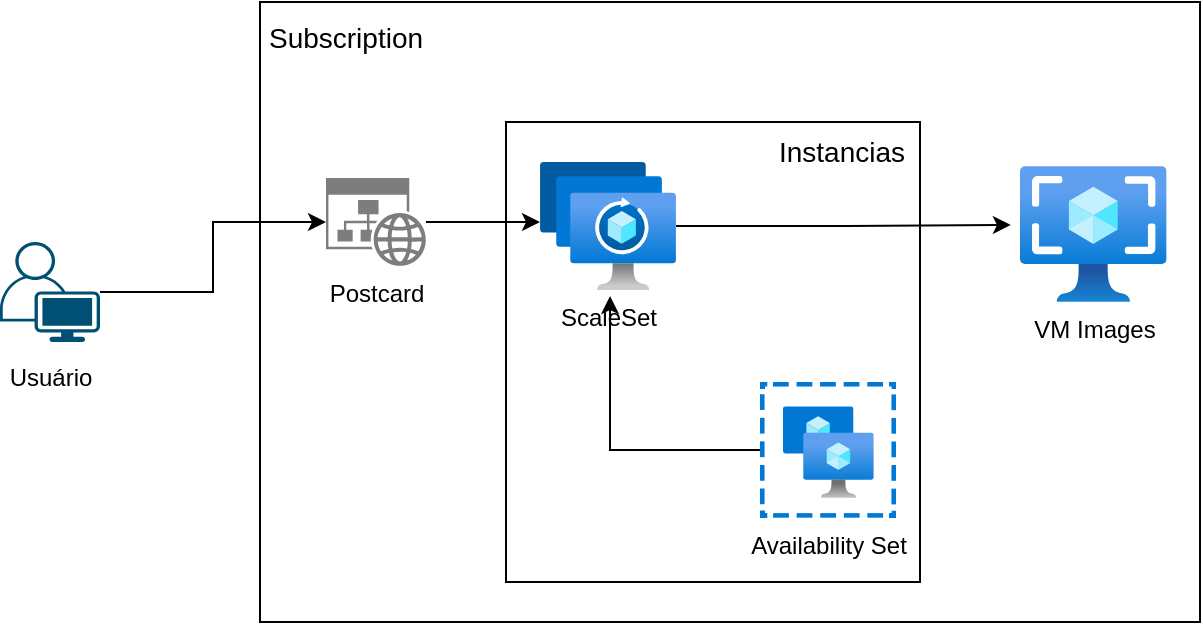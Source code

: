 <mxfile version="20.7.4" type="device"><diagram id="QwKq26RWfQRzRvrnCy8i" name="Arquitetura"><mxGraphModel dx="1434" dy="768" grid="1" gridSize="10" guides="1" tooltips="1" connect="1" arrows="1" fold="1" page="1" pageScale="1" pageWidth="827" pageHeight="1169" math="0" shadow="0"><root><mxCell id="0"/><mxCell id="1" parent="0"/><mxCell id="bbUJEWCpVblQ_X7ayqf0-1" value="" style="rounded=0;whiteSpace=wrap;html=1;" parent="1" vertex="1"><mxGeometry x="480" y="320" width="470" height="310" as="geometry"/></mxCell><mxCell id="bURxMucPo_NN_xfkfbyG-6" value="" style="rounded=0;whiteSpace=wrap;html=1;" parent="1" vertex="1"><mxGeometry x="603" y="380" width="207" height="230" as="geometry"/></mxCell><mxCell id="bURxMucPo_NN_xfkfbyG-3" style="edgeStyle=orthogonalEdgeStyle;rounded=0;orthogonalLoop=1;jettySize=auto;html=1;entryX=-0.062;entryY=0.433;entryDx=0;entryDy=0;entryPerimeter=0;" parent="1" source="bbUJEWCpVblQ_X7ayqf0-13" target="bbUJEWCpVblQ_X7ayqf0-16" edge="1"><mxGeometry relative="1" as="geometry"/></mxCell><mxCell id="bbUJEWCpVblQ_X7ayqf0-13" value="ScaleSet" style="aspect=fixed;html=1;points=[];align=center;image;fontSize=12;image=img/lib/azure2/networking/Spot_VMSS.svg;" parent="1" vertex="1"><mxGeometry x="620" y="400" width="68" height="64" as="geometry"/></mxCell><mxCell id="bbUJEWCpVblQ_X7ayqf0-16" value="VM Images" style="aspect=fixed;html=1;points=[];align=center;image;fontSize=12;image=img/lib/azure2/compute/Images.svg;" parent="1" vertex="1"><mxGeometry x="860" y="402" width="73.3" height="68" as="geometry"/></mxCell><mxCell id="bURxMucPo_NN_xfkfbyG-2" style="edgeStyle=orthogonalEdgeStyle;rounded=0;orthogonalLoop=1;jettySize=auto;html=1;entryX=0.515;entryY=1.047;entryDx=0;entryDy=0;entryPerimeter=0;" parent="1" source="bURxMucPo_NN_xfkfbyG-1" target="bbUJEWCpVblQ_X7ayqf0-13" edge="1"><mxGeometry relative="1" as="geometry"/></mxCell><mxCell id="bURxMucPo_NN_xfkfbyG-1" value="Availability Set" style="aspect=fixed;html=1;points=[];align=center;image;fontSize=12;image=img/lib/azure2/compute/Availability_Sets.svg;" parent="1" vertex="1"><mxGeometry x="730" y="510" width="68" height="68" as="geometry"/></mxCell><mxCell id="bURxMucPo_NN_xfkfbyG-5" style="edgeStyle=orthogonalEdgeStyle;rounded=0;orthogonalLoop=1;jettySize=auto;html=1;entryX=0;entryY=0.469;entryDx=0;entryDy=0;entryPerimeter=0;" parent="1" source="bURxMucPo_NN_xfkfbyG-4" target="bbUJEWCpVblQ_X7ayqf0-13" edge="1"><mxGeometry relative="1" as="geometry"/></mxCell><mxCell id="bURxMucPo_NN_xfkfbyG-4" value="Postcard" style="sketch=0;aspect=fixed;pointerEvents=1;shadow=0;dashed=0;html=1;strokeColor=none;labelPosition=center;verticalLabelPosition=bottom;verticalAlign=top;align=center;shape=mxgraph.mscae.enterprise.website_generic;fillColor=#7D7D7D;" parent="1" vertex="1"><mxGeometry x="513" y="408" width="50" height="44" as="geometry"/></mxCell><mxCell id="bURxMucPo_NN_xfkfbyG-7" value="Subscription" style="text;html=1;strokeColor=none;fillColor=none;align=center;verticalAlign=middle;whiteSpace=wrap;rounded=0;fontSize=14;" parent="1" vertex="1"><mxGeometry x="487" y="320" width="72" height="36" as="geometry"/></mxCell><mxCell id="bURxMucPo_NN_xfkfbyG-8" value="Instancias" style="text;html=1;strokeColor=none;fillColor=none;align=center;verticalAlign=middle;whiteSpace=wrap;rounded=0;fontSize=14;" parent="1" vertex="1"><mxGeometry x="726" y="380" width="90" height="30" as="geometry"/></mxCell><mxCell id="bURxMucPo_NN_xfkfbyG-10" style="edgeStyle=orthogonalEdgeStyle;rounded=0;orthogonalLoop=1;jettySize=auto;html=1;entryX=0;entryY=0.5;entryDx=0;entryDy=0;entryPerimeter=0;fontSize=16;" parent="1" source="bURxMucPo_NN_xfkfbyG-9" target="bURxMucPo_NN_xfkfbyG-4" edge="1"><mxGeometry relative="1" as="geometry"/></mxCell><mxCell id="bURxMucPo_NN_xfkfbyG-9" value="&lt;font style=&quot;font-size: 12px;&quot;&gt;Usuário&lt;/font&gt;" style="points=[[0.35,0,0],[0.98,0.51,0],[1,0.71,0],[0.67,1,0],[0,0.795,0],[0,0.65,0]];verticalLabelPosition=bottom;sketch=0;html=1;verticalAlign=top;aspect=fixed;align=center;pointerEvents=1;shape=mxgraph.cisco19.user;fillColor=#005073;strokeColor=none;fontSize=16;" parent="1" vertex="1"><mxGeometry x="350" y="440" width="50" height="50" as="geometry"/></mxCell></root></mxGraphModel></diagram></mxfile>